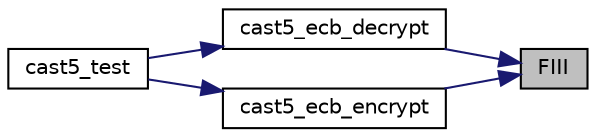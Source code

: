digraph "FIII"
{
 // LATEX_PDF_SIZE
  edge [fontname="Helvetica",fontsize="10",labelfontname="Helvetica",labelfontsize="10"];
  node [fontname="Helvetica",fontsize="10",shape=record];
  rankdir="RL";
  Node44 [label="FIII",height=0.2,width=0.4,color="black", fillcolor="grey75", style="filled", fontcolor="black",tooltip=" "];
  Node44 -> Node45 [dir="back",color="midnightblue",fontsize="10",style="solid",fontname="Helvetica"];
  Node45 [label="cast5_ecb_decrypt",height=0.2,width=0.4,color="black", fillcolor="white", style="filled",URL="$cast5_8c.html#abfc4ec69aa83d38addda25574a1cd0a3",tooltip="Decrypts a block of text with LTC_CAST5."];
  Node45 -> Node46 [dir="back",color="midnightblue",fontsize="10",style="solid",fontname="Helvetica"];
  Node46 [label="cast5_test",height=0.2,width=0.4,color="black", fillcolor="white", style="filled",URL="$cast5_8c.html#a43713a874b3ac6a93bbeed5dd301f455",tooltip="Performs a self-test of the LTC_CAST5 block cipher."];
  Node44 -> Node47 [dir="back",color="midnightblue",fontsize="10",style="solid",fontname="Helvetica"];
  Node47 [label="cast5_ecb_encrypt",height=0.2,width=0.4,color="black", fillcolor="white", style="filled",URL="$cast5_8c.html#a968bb70bc9d18adaa47d1b4214a7a943",tooltip="Encrypts a block of text with LTC_CAST5."];
  Node47 -> Node46 [dir="back",color="midnightblue",fontsize="10",style="solid",fontname="Helvetica"];
}
